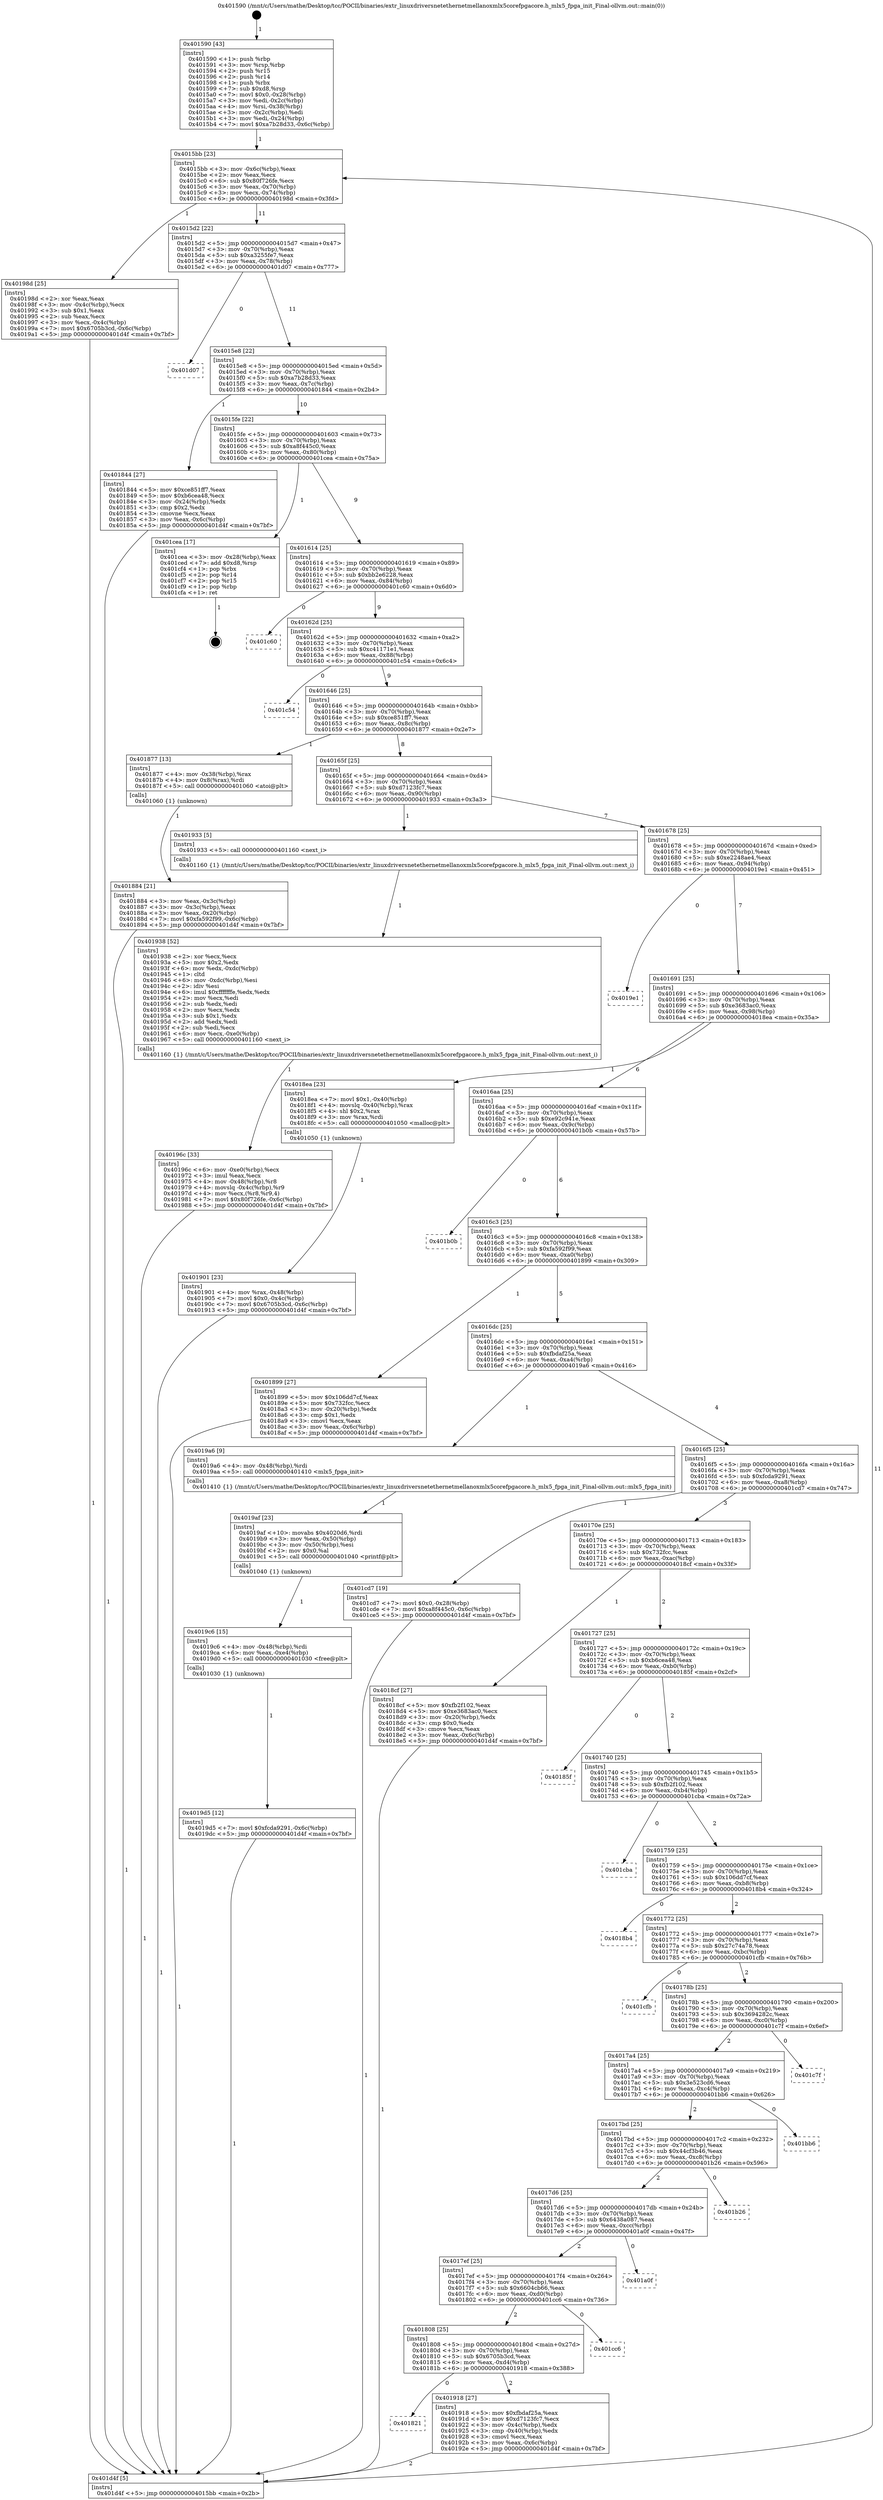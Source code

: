 digraph "0x401590" {
  label = "0x401590 (/mnt/c/Users/mathe/Desktop/tcc/POCII/binaries/extr_linuxdriversnetethernetmellanoxmlx5corefpgacore.h_mlx5_fpga_init_Final-ollvm.out::main(0))"
  labelloc = "t"
  node[shape=record]

  Entry [label="",width=0.3,height=0.3,shape=circle,fillcolor=black,style=filled]
  "0x4015bb" [label="{
     0x4015bb [23]\l
     | [instrs]\l
     &nbsp;&nbsp;0x4015bb \<+3\>: mov -0x6c(%rbp),%eax\l
     &nbsp;&nbsp;0x4015be \<+2\>: mov %eax,%ecx\l
     &nbsp;&nbsp;0x4015c0 \<+6\>: sub $0x80f726fe,%ecx\l
     &nbsp;&nbsp;0x4015c6 \<+3\>: mov %eax,-0x70(%rbp)\l
     &nbsp;&nbsp;0x4015c9 \<+3\>: mov %ecx,-0x74(%rbp)\l
     &nbsp;&nbsp;0x4015cc \<+6\>: je 000000000040198d \<main+0x3fd\>\l
  }"]
  "0x40198d" [label="{
     0x40198d [25]\l
     | [instrs]\l
     &nbsp;&nbsp;0x40198d \<+2\>: xor %eax,%eax\l
     &nbsp;&nbsp;0x40198f \<+3\>: mov -0x4c(%rbp),%ecx\l
     &nbsp;&nbsp;0x401992 \<+3\>: sub $0x1,%eax\l
     &nbsp;&nbsp;0x401995 \<+2\>: sub %eax,%ecx\l
     &nbsp;&nbsp;0x401997 \<+3\>: mov %ecx,-0x4c(%rbp)\l
     &nbsp;&nbsp;0x40199a \<+7\>: movl $0x6705b3cd,-0x6c(%rbp)\l
     &nbsp;&nbsp;0x4019a1 \<+5\>: jmp 0000000000401d4f \<main+0x7bf\>\l
  }"]
  "0x4015d2" [label="{
     0x4015d2 [22]\l
     | [instrs]\l
     &nbsp;&nbsp;0x4015d2 \<+5\>: jmp 00000000004015d7 \<main+0x47\>\l
     &nbsp;&nbsp;0x4015d7 \<+3\>: mov -0x70(%rbp),%eax\l
     &nbsp;&nbsp;0x4015da \<+5\>: sub $0xa3255fe7,%eax\l
     &nbsp;&nbsp;0x4015df \<+3\>: mov %eax,-0x78(%rbp)\l
     &nbsp;&nbsp;0x4015e2 \<+6\>: je 0000000000401d07 \<main+0x777\>\l
  }"]
  Exit [label="",width=0.3,height=0.3,shape=circle,fillcolor=black,style=filled,peripheries=2]
  "0x401d07" [label="{
     0x401d07\l
  }", style=dashed]
  "0x4015e8" [label="{
     0x4015e8 [22]\l
     | [instrs]\l
     &nbsp;&nbsp;0x4015e8 \<+5\>: jmp 00000000004015ed \<main+0x5d\>\l
     &nbsp;&nbsp;0x4015ed \<+3\>: mov -0x70(%rbp),%eax\l
     &nbsp;&nbsp;0x4015f0 \<+5\>: sub $0xa7b28d33,%eax\l
     &nbsp;&nbsp;0x4015f5 \<+3\>: mov %eax,-0x7c(%rbp)\l
     &nbsp;&nbsp;0x4015f8 \<+6\>: je 0000000000401844 \<main+0x2b4\>\l
  }"]
  "0x4019d5" [label="{
     0x4019d5 [12]\l
     | [instrs]\l
     &nbsp;&nbsp;0x4019d5 \<+7\>: movl $0xfcda9291,-0x6c(%rbp)\l
     &nbsp;&nbsp;0x4019dc \<+5\>: jmp 0000000000401d4f \<main+0x7bf\>\l
  }"]
  "0x401844" [label="{
     0x401844 [27]\l
     | [instrs]\l
     &nbsp;&nbsp;0x401844 \<+5\>: mov $0xce851ff7,%eax\l
     &nbsp;&nbsp;0x401849 \<+5\>: mov $0xb6cea48,%ecx\l
     &nbsp;&nbsp;0x40184e \<+3\>: mov -0x24(%rbp),%edx\l
     &nbsp;&nbsp;0x401851 \<+3\>: cmp $0x2,%edx\l
     &nbsp;&nbsp;0x401854 \<+3\>: cmovne %ecx,%eax\l
     &nbsp;&nbsp;0x401857 \<+3\>: mov %eax,-0x6c(%rbp)\l
     &nbsp;&nbsp;0x40185a \<+5\>: jmp 0000000000401d4f \<main+0x7bf\>\l
  }"]
  "0x4015fe" [label="{
     0x4015fe [22]\l
     | [instrs]\l
     &nbsp;&nbsp;0x4015fe \<+5\>: jmp 0000000000401603 \<main+0x73\>\l
     &nbsp;&nbsp;0x401603 \<+3\>: mov -0x70(%rbp),%eax\l
     &nbsp;&nbsp;0x401606 \<+5\>: sub $0xa8f445c0,%eax\l
     &nbsp;&nbsp;0x40160b \<+3\>: mov %eax,-0x80(%rbp)\l
     &nbsp;&nbsp;0x40160e \<+6\>: je 0000000000401cea \<main+0x75a\>\l
  }"]
  "0x401d4f" [label="{
     0x401d4f [5]\l
     | [instrs]\l
     &nbsp;&nbsp;0x401d4f \<+5\>: jmp 00000000004015bb \<main+0x2b\>\l
  }"]
  "0x401590" [label="{
     0x401590 [43]\l
     | [instrs]\l
     &nbsp;&nbsp;0x401590 \<+1\>: push %rbp\l
     &nbsp;&nbsp;0x401591 \<+3\>: mov %rsp,%rbp\l
     &nbsp;&nbsp;0x401594 \<+2\>: push %r15\l
     &nbsp;&nbsp;0x401596 \<+2\>: push %r14\l
     &nbsp;&nbsp;0x401598 \<+1\>: push %rbx\l
     &nbsp;&nbsp;0x401599 \<+7\>: sub $0xd8,%rsp\l
     &nbsp;&nbsp;0x4015a0 \<+7\>: movl $0x0,-0x28(%rbp)\l
     &nbsp;&nbsp;0x4015a7 \<+3\>: mov %edi,-0x2c(%rbp)\l
     &nbsp;&nbsp;0x4015aa \<+4\>: mov %rsi,-0x38(%rbp)\l
     &nbsp;&nbsp;0x4015ae \<+3\>: mov -0x2c(%rbp),%edi\l
     &nbsp;&nbsp;0x4015b1 \<+3\>: mov %edi,-0x24(%rbp)\l
     &nbsp;&nbsp;0x4015b4 \<+7\>: movl $0xa7b28d33,-0x6c(%rbp)\l
  }"]
  "0x4019c6" [label="{
     0x4019c6 [15]\l
     | [instrs]\l
     &nbsp;&nbsp;0x4019c6 \<+4\>: mov -0x48(%rbp),%rdi\l
     &nbsp;&nbsp;0x4019ca \<+6\>: mov %eax,-0xe4(%rbp)\l
     &nbsp;&nbsp;0x4019d0 \<+5\>: call 0000000000401030 \<free@plt\>\l
     | [calls]\l
     &nbsp;&nbsp;0x401030 \{1\} (unknown)\l
  }"]
  "0x401cea" [label="{
     0x401cea [17]\l
     | [instrs]\l
     &nbsp;&nbsp;0x401cea \<+3\>: mov -0x28(%rbp),%eax\l
     &nbsp;&nbsp;0x401ced \<+7\>: add $0xd8,%rsp\l
     &nbsp;&nbsp;0x401cf4 \<+1\>: pop %rbx\l
     &nbsp;&nbsp;0x401cf5 \<+2\>: pop %r14\l
     &nbsp;&nbsp;0x401cf7 \<+2\>: pop %r15\l
     &nbsp;&nbsp;0x401cf9 \<+1\>: pop %rbp\l
     &nbsp;&nbsp;0x401cfa \<+1\>: ret\l
  }"]
  "0x401614" [label="{
     0x401614 [25]\l
     | [instrs]\l
     &nbsp;&nbsp;0x401614 \<+5\>: jmp 0000000000401619 \<main+0x89\>\l
     &nbsp;&nbsp;0x401619 \<+3\>: mov -0x70(%rbp),%eax\l
     &nbsp;&nbsp;0x40161c \<+5\>: sub $0xbb2e6228,%eax\l
     &nbsp;&nbsp;0x401621 \<+6\>: mov %eax,-0x84(%rbp)\l
     &nbsp;&nbsp;0x401627 \<+6\>: je 0000000000401c60 \<main+0x6d0\>\l
  }"]
  "0x4019af" [label="{
     0x4019af [23]\l
     | [instrs]\l
     &nbsp;&nbsp;0x4019af \<+10\>: movabs $0x4020d6,%rdi\l
     &nbsp;&nbsp;0x4019b9 \<+3\>: mov %eax,-0x50(%rbp)\l
     &nbsp;&nbsp;0x4019bc \<+3\>: mov -0x50(%rbp),%esi\l
     &nbsp;&nbsp;0x4019bf \<+2\>: mov $0x0,%al\l
     &nbsp;&nbsp;0x4019c1 \<+5\>: call 0000000000401040 \<printf@plt\>\l
     | [calls]\l
     &nbsp;&nbsp;0x401040 \{1\} (unknown)\l
  }"]
  "0x401c60" [label="{
     0x401c60\l
  }", style=dashed]
  "0x40162d" [label="{
     0x40162d [25]\l
     | [instrs]\l
     &nbsp;&nbsp;0x40162d \<+5\>: jmp 0000000000401632 \<main+0xa2\>\l
     &nbsp;&nbsp;0x401632 \<+3\>: mov -0x70(%rbp),%eax\l
     &nbsp;&nbsp;0x401635 \<+5\>: sub $0xc41171e1,%eax\l
     &nbsp;&nbsp;0x40163a \<+6\>: mov %eax,-0x88(%rbp)\l
     &nbsp;&nbsp;0x401640 \<+6\>: je 0000000000401c54 \<main+0x6c4\>\l
  }"]
  "0x40196c" [label="{
     0x40196c [33]\l
     | [instrs]\l
     &nbsp;&nbsp;0x40196c \<+6\>: mov -0xe0(%rbp),%ecx\l
     &nbsp;&nbsp;0x401972 \<+3\>: imul %eax,%ecx\l
     &nbsp;&nbsp;0x401975 \<+4\>: mov -0x48(%rbp),%r8\l
     &nbsp;&nbsp;0x401979 \<+4\>: movslq -0x4c(%rbp),%r9\l
     &nbsp;&nbsp;0x40197d \<+4\>: mov %ecx,(%r8,%r9,4)\l
     &nbsp;&nbsp;0x401981 \<+7\>: movl $0x80f726fe,-0x6c(%rbp)\l
     &nbsp;&nbsp;0x401988 \<+5\>: jmp 0000000000401d4f \<main+0x7bf\>\l
  }"]
  "0x401c54" [label="{
     0x401c54\l
  }", style=dashed]
  "0x401646" [label="{
     0x401646 [25]\l
     | [instrs]\l
     &nbsp;&nbsp;0x401646 \<+5\>: jmp 000000000040164b \<main+0xbb\>\l
     &nbsp;&nbsp;0x40164b \<+3\>: mov -0x70(%rbp),%eax\l
     &nbsp;&nbsp;0x40164e \<+5\>: sub $0xce851ff7,%eax\l
     &nbsp;&nbsp;0x401653 \<+6\>: mov %eax,-0x8c(%rbp)\l
     &nbsp;&nbsp;0x401659 \<+6\>: je 0000000000401877 \<main+0x2e7\>\l
  }"]
  "0x401938" [label="{
     0x401938 [52]\l
     | [instrs]\l
     &nbsp;&nbsp;0x401938 \<+2\>: xor %ecx,%ecx\l
     &nbsp;&nbsp;0x40193a \<+5\>: mov $0x2,%edx\l
     &nbsp;&nbsp;0x40193f \<+6\>: mov %edx,-0xdc(%rbp)\l
     &nbsp;&nbsp;0x401945 \<+1\>: cltd\l
     &nbsp;&nbsp;0x401946 \<+6\>: mov -0xdc(%rbp),%esi\l
     &nbsp;&nbsp;0x40194c \<+2\>: idiv %esi\l
     &nbsp;&nbsp;0x40194e \<+6\>: imul $0xfffffffe,%edx,%edx\l
     &nbsp;&nbsp;0x401954 \<+2\>: mov %ecx,%edi\l
     &nbsp;&nbsp;0x401956 \<+2\>: sub %edx,%edi\l
     &nbsp;&nbsp;0x401958 \<+2\>: mov %ecx,%edx\l
     &nbsp;&nbsp;0x40195a \<+3\>: sub $0x1,%edx\l
     &nbsp;&nbsp;0x40195d \<+2\>: add %edx,%edi\l
     &nbsp;&nbsp;0x40195f \<+2\>: sub %edi,%ecx\l
     &nbsp;&nbsp;0x401961 \<+6\>: mov %ecx,-0xe0(%rbp)\l
     &nbsp;&nbsp;0x401967 \<+5\>: call 0000000000401160 \<next_i\>\l
     | [calls]\l
     &nbsp;&nbsp;0x401160 \{1\} (/mnt/c/Users/mathe/Desktop/tcc/POCII/binaries/extr_linuxdriversnetethernetmellanoxmlx5corefpgacore.h_mlx5_fpga_init_Final-ollvm.out::next_i)\l
  }"]
  "0x401877" [label="{
     0x401877 [13]\l
     | [instrs]\l
     &nbsp;&nbsp;0x401877 \<+4\>: mov -0x38(%rbp),%rax\l
     &nbsp;&nbsp;0x40187b \<+4\>: mov 0x8(%rax),%rdi\l
     &nbsp;&nbsp;0x40187f \<+5\>: call 0000000000401060 \<atoi@plt\>\l
     | [calls]\l
     &nbsp;&nbsp;0x401060 \{1\} (unknown)\l
  }"]
  "0x40165f" [label="{
     0x40165f [25]\l
     | [instrs]\l
     &nbsp;&nbsp;0x40165f \<+5\>: jmp 0000000000401664 \<main+0xd4\>\l
     &nbsp;&nbsp;0x401664 \<+3\>: mov -0x70(%rbp),%eax\l
     &nbsp;&nbsp;0x401667 \<+5\>: sub $0xd7123fc7,%eax\l
     &nbsp;&nbsp;0x40166c \<+6\>: mov %eax,-0x90(%rbp)\l
     &nbsp;&nbsp;0x401672 \<+6\>: je 0000000000401933 \<main+0x3a3\>\l
  }"]
  "0x401884" [label="{
     0x401884 [21]\l
     | [instrs]\l
     &nbsp;&nbsp;0x401884 \<+3\>: mov %eax,-0x3c(%rbp)\l
     &nbsp;&nbsp;0x401887 \<+3\>: mov -0x3c(%rbp),%eax\l
     &nbsp;&nbsp;0x40188a \<+3\>: mov %eax,-0x20(%rbp)\l
     &nbsp;&nbsp;0x40188d \<+7\>: movl $0xfa592f99,-0x6c(%rbp)\l
     &nbsp;&nbsp;0x401894 \<+5\>: jmp 0000000000401d4f \<main+0x7bf\>\l
  }"]
  "0x401821" [label="{
     0x401821\l
  }", style=dashed]
  "0x401933" [label="{
     0x401933 [5]\l
     | [instrs]\l
     &nbsp;&nbsp;0x401933 \<+5\>: call 0000000000401160 \<next_i\>\l
     | [calls]\l
     &nbsp;&nbsp;0x401160 \{1\} (/mnt/c/Users/mathe/Desktop/tcc/POCII/binaries/extr_linuxdriversnetethernetmellanoxmlx5corefpgacore.h_mlx5_fpga_init_Final-ollvm.out::next_i)\l
  }"]
  "0x401678" [label="{
     0x401678 [25]\l
     | [instrs]\l
     &nbsp;&nbsp;0x401678 \<+5\>: jmp 000000000040167d \<main+0xed\>\l
     &nbsp;&nbsp;0x40167d \<+3\>: mov -0x70(%rbp),%eax\l
     &nbsp;&nbsp;0x401680 \<+5\>: sub $0xe2248ae4,%eax\l
     &nbsp;&nbsp;0x401685 \<+6\>: mov %eax,-0x94(%rbp)\l
     &nbsp;&nbsp;0x40168b \<+6\>: je 00000000004019e1 \<main+0x451\>\l
  }"]
  "0x401918" [label="{
     0x401918 [27]\l
     | [instrs]\l
     &nbsp;&nbsp;0x401918 \<+5\>: mov $0xfbdaf25a,%eax\l
     &nbsp;&nbsp;0x40191d \<+5\>: mov $0xd7123fc7,%ecx\l
     &nbsp;&nbsp;0x401922 \<+3\>: mov -0x4c(%rbp),%edx\l
     &nbsp;&nbsp;0x401925 \<+3\>: cmp -0x40(%rbp),%edx\l
     &nbsp;&nbsp;0x401928 \<+3\>: cmovl %ecx,%eax\l
     &nbsp;&nbsp;0x40192b \<+3\>: mov %eax,-0x6c(%rbp)\l
     &nbsp;&nbsp;0x40192e \<+5\>: jmp 0000000000401d4f \<main+0x7bf\>\l
  }"]
  "0x4019e1" [label="{
     0x4019e1\l
  }", style=dashed]
  "0x401691" [label="{
     0x401691 [25]\l
     | [instrs]\l
     &nbsp;&nbsp;0x401691 \<+5\>: jmp 0000000000401696 \<main+0x106\>\l
     &nbsp;&nbsp;0x401696 \<+3\>: mov -0x70(%rbp),%eax\l
     &nbsp;&nbsp;0x401699 \<+5\>: sub $0xe3683ac0,%eax\l
     &nbsp;&nbsp;0x40169e \<+6\>: mov %eax,-0x98(%rbp)\l
     &nbsp;&nbsp;0x4016a4 \<+6\>: je 00000000004018ea \<main+0x35a\>\l
  }"]
  "0x401808" [label="{
     0x401808 [25]\l
     | [instrs]\l
     &nbsp;&nbsp;0x401808 \<+5\>: jmp 000000000040180d \<main+0x27d\>\l
     &nbsp;&nbsp;0x40180d \<+3\>: mov -0x70(%rbp),%eax\l
     &nbsp;&nbsp;0x401810 \<+5\>: sub $0x6705b3cd,%eax\l
     &nbsp;&nbsp;0x401815 \<+6\>: mov %eax,-0xd4(%rbp)\l
     &nbsp;&nbsp;0x40181b \<+6\>: je 0000000000401918 \<main+0x388\>\l
  }"]
  "0x4018ea" [label="{
     0x4018ea [23]\l
     | [instrs]\l
     &nbsp;&nbsp;0x4018ea \<+7\>: movl $0x1,-0x40(%rbp)\l
     &nbsp;&nbsp;0x4018f1 \<+4\>: movslq -0x40(%rbp),%rax\l
     &nbsp;&nbsp;0x4018f5 \<+4\>: shl $0x2,%rax\l
     &nbsp;&nbsp;0x4018f9 \<+3\>: mov %rax,%rdi\l
     &nbsp;&nbsp;0x4018fc \<+5\>: call 0000000000401050 \<malloc@plt\>\l
     | [calls]\l
     &nbsp;&nbsp;0x401050 \{1\} (unknown)\l
  }"]
  "0x4016aa" [label="{
     0x4016aa [25]\l
     | [instrs]\l
     &nbsp;&nbsp;0x4016aa \<+5\>: jmp 00000000004016af \<main+0x11f\>\l
     &nbsp;&nbsp;0x4016af \<+3\>: mov -0x70(%rbp),%eax\l
     &nbsp;&nbsp;0x4016b2 \<+5\>: sub $0xe92c941e,%eax\l
     &nbsp;&nbsp;0x4016b7 \<+6\>: mov %eax,-0x9c(%rbp)\l
     &nbsp;&nbsp;0x4016bd \<+6\>: je 0000000000401b0b \<main+0x57b\>\l
  }"]
  "0x401cc6" [label="{
     0x401cc6\l
  }", style=dashed]
  "0x401b0b" [label="{
     0x401b0b\l
  }", style=dashed]
  "0x4016c3" [label="{
     0x4016c3 [25]\l
     | [instrs]\l
     &nbsp;&nbsp;0x4016c3 \<+5\>: jmp 00000000004016c8 \<main+0x138\>\l
     &nbsp;&nbsp;0x4016c8 \<+3\>: mov -0x70(%rbp),%eax\l
     &nbsp;&nbsp;0x4016cb \<+5\>: sub $0xfa592f99,%eax\l
     &nbsp;&nbsp;0x4016d0 \<+6\>: mov %eax,-0xa0(%rbp)\l
     &nbsp;&nbsp;0x4016d6 \<+6\>: je 0000000000401899 \<main+0x309\>\l
  }"]
  "0x4017ef" [label="{
     0x4017ef [25]\l
     | [instrs]\l
     &nbsp;&nbsp;0x4017ef \<+5\>: jmp 00000000004017f4 \<main+0x264\>\l
     &nbsp;&nbsp;0x4017f4 \<+3\>: mov -0x70(%rbp),%eax\l
     &nbsp;&nbsp;0x4017f7 \<+5\>: sub $0x6604cb66,%eax\l
     &nbsp;&nbsp;0x4017fc \<+6\>: mov %eax,-0xd0(%rbp)\l
     &nbsp;&nbsp;0x401802 \<+6\>: je 0000000000401cc6 \<main+0x736\>\l
  }"]
  "0x401899" [label="{
     0x401899 [27]\l
     | [instrs]\l
     &nbsp;&nbsp;0x401899 \<+5\>: mov $0x106dd7cf,%eax\l
     &nbsp;&nbsp;0x40189e \<+5\>: mov $0x732fcc,%ecx\l
     &nbsp;&nbsp;0x4018a3 \<+3\>: mov -0x20(%rbp),%edx\l
     &nbsp;&nbsp;0x4018a6 \<+3\>: cmp $0x1,%edx\l
     &nbsp;&nbsp;0x4018a9 \<+3\>: cmovl %ecx,%eax\l
     &nbsp;&nbsp;0x4018ac \<+3\>: mov %eax,-0x6c(%rbp)\l
     &nbsp;&nbsp;0x4018af \<+5\>: jmp 0000000000401d4f \<main+0x7bf\>\l
  }"]
  "0x4016dc" [label="{
     0x4016dc [25]\l
     | [instrs]\l
     &nbsp;&nbsp;0x4016dc \<+5\>: jmp 00000000004016e1 \<main+0x151\>\l
     &nbsp;&nbsp;0x4016e1 \<+3\>: mov -0x70(%rbp),%eax\l
     &nbsp;&nbsp;0x4016e4 \<+5\>: sub $0xfbdaf25a,%eax\l
     &nbsp;&nbsp;0x4016e9 \<+6\>: mov %eax,-0xa4(%rbp)\l
     &nbsp;&nbsp;0x4016ef \<+6\>: je 00000000004019a6 \<main+0x416\>\l
  }"]
  "0x401a0f" [label="{
     0x401a0f\l
  }", style=dashed]
  "0x4019a6" [label="{
     0x4019a6 [9]\l
     | [instrs]\l
     &nbsp;&nbsp;0x4019a6 \<+4\>: mov -0x48(%rbp),%rdi\l
     &nbsp;&nbsp;0x4019aa \<+5\>: call 0000000000401410 \<mlx5_fpga_init\>\l
     | [calls]\l
     &nbsp;&nbsp;0x401410 \{1\} (/mnt/c/Users/mathe/Desktop/tcc/POCII/binaries/extr_linuxdriversnetethernetmellanoxmlx5corefpgacore.h_mlx5_fpga_init_Final-ollvm.out::mlx5_fpga_init)\l
  }"]
  "0x4016f5" [label="{
     0x4016f5 [25]\l
     | [instrs]\l
     &nbsp;&nbsp;0x4016f5 \<+5\>: jmp 00000000004016fa \<main+0x16a\>\l
     &nbsp;&nbsp;0x4016fa \<+3\>: mov -0x70(%rbp),%eax\l
     &nbsp;&nbsp;0x4016fd \<+5\>: sub $0xfcda9291,%eax\l
     &nbsp;&nbsp;0x401702 \<+6\>: mov %eax,-0xa8(%rbp)\l
     &nbsp;&nbsp;0x401708 \<+6\>: je 0000000000401cd7 \<main+0x747\>\l
  }"]
  "0x4017d6" [label="{
     0x4017d6 [25]\l
     | [instrs]\l
     &nbsp;&nbsp;0x4017d6 \<+5\>: jmp 00000000004017db \<main+0x24b\>\l
     &nbsp;&nbsp;0x4017db \<+3\>: mov -0x70(%rbp),%eax\l
     &nbsp;&nbsp;0x4017de \<+5\>: sub $0x6438a087,%eax\l
     &nbsp;&nbsp;0x4017e3 \<+6\>: mov %eax,-0xcc(%rbp)\l
     &nbsp;&nbsp;0x4017e9 \<+6\>: je 0000000000401a0f \<main+0x47f\>\l
  }"]
  "0x401cd7" [label="{
     0x401cd7 [19]\l
     | [instrs]\l
     &nbsp;&nbsp;0x401cd7 \<+7\>: movl $0x0,-0x28(%rbp)\l
     &nbsp;&nbsp;0x401cde \<+7\>: movl $0xa8f445c0,-0x6c(%rbp)\l
     &nbsp;&nbsp;0x401ce5 \<+5\>: jmp 0000000000401d4f \<main+0x7bf\>\l
  }"]
  "0x40170e" [label="{
     0x40170e [25]\l
     | [instrs]\l
     &nbsp;&nbsp;0x40170e \<+5\>: jmp 0000000000401713 \<main+0x183\>\l
     &nbsp;&nbsp;0x401713 \<+3\>: mov -0x70(%rbp),%eax\l
     &nbsp;&nbsp;0x401716 \<+5\>: sub $0x732fcc,%eax\l
     &nbsp;&nbsp;0x40171b \<+6\>: mov %eax,-0xac(%rbp)\l
     &nbsp;&nbsp;0x401721 \<+6\>: je 00000000004018cf \<main+0x33f\>\l
  }"]
  "0x401b26" [label="{
     0x401b26\l
  }", style=dashed]
  "0x4018cf" [label="{
     0x4018cf [27]\l
     | [instrs]\l
     &nbsp;&nbsp;0x4018cf \<+5\>: mov $0xfb2f102,%eax\l
     &nbsp;&nbsp;0x4018d4 \<+5\>: mov $0xe3683ac0,%ecx\l
     &nbsp;&nbsp;0x4018d9 \<+3\>: mov -0x20(%rbp),%edx\l
     &nbsp;&nbsp;0x4018dc \<+3\>: cmp $0x0,%edx\l
     &nbsp;&nbsp;0x4018df \<+3\>: cmove %ecx,%eax\l
     &nbsp;&nbsp;0x4018e2 \<+3\>: mov %eax,-0x6c(%rbp)\l
     &nbsp;&nbsp;0x4018e5 \<+5\>: jmp 0000000000401d4f \<main+0x7bf\>\l
  }"]
  "0x401727" [label="{
     0x401727 [25]\l
     | [instrs]\l
     &nbsp;&nbsp;0x401727 \<+5\>: jmp 000000000040172c \<main+0x19c\>\l
     &nbsp;&nbsp;0x40172c \<+3\>: mov -0x70(%rbp),%eax\l
     &nbsp;&nbsp;0x40172f \<+5\>: sub $0xb6cea48,%eax\l
     &nbsp;&nbsp;0x401734 \<+6\>: mov %eax,-0xb0(%rbp)\l
     &nbsp;&nbsp;0x40173a \<+6\>: je 000000000040185f \<main+0x2cf\>\l
  }"]
  "0x401901" [label="{
     0x401901 [23]\l
     | [instrs]\l
     &nbsp;&nbsp;0x401901 \<+4\>: mov %rax,-0x48(%rbp)\l
     &nbsp;&nbsp;0x401905 \<+7\>: movl $0x0,-0x4c(%rbp)\l
     &nbsp;&nbsp;0x40190c \<+7\>: movl $0x6705b3cd,-0x6c(%rbp)\l
     &nbsp;&nbsp;0x401913 \<+5\>: jmp 0000000000401d4f \<main+0x7bf\>\l
  }"]
  "0x4017bd" [label="{
     0x4017bd [25]\l
     | [instrs]\l
     &nbsp;&nbsp;0x4017bd \<+5\>: jmp 00000000004017c2 \<main+0x232\>\l
     &nbsp;&nbsp;0x4017c2 \<+3\>: mov -0x70(%rbp),%eax\l
     &nbsp;&nbsp;0x4017c5 \<+5\>: sub $0x44cf3b46,%eax\l
     &nbsp;&nbsp;0x4017ca \<+6\>: mov %eax,-0xc8(%rbp)\l
     &nbsp;&nbsp;0x4017d0 \<+6\>: je 0000000000401b26 \<main+0x596\>\l
  }"]
  "0x40185f" [label="{
     0x40185f\l
  }", style=dashed]
  "0x401740" [label="{
     0x401740 [25]\l
     | [instrs]\l
     &nbsp;&nbsp;0x401740 \<+5\>: jmp 0000000000401745 \<main+0x1b5\>\l
     &nbsp;&nbsp;0x401745 \<+3\>: mov -0x70(%rbp),%eax\l
     &nbsp;&nbsp;0x401748 \<+5\>: sub $0xfb2f102,%eax\l
     &nbsp;&nbsp;0x40174d \<+6\>: mov %eax,-0xb4(%rbp)\l
     &nbsp;&nbsp;0x401753 \<+6\>: je 0000000000401cba \<main+0x72a\>\l
  }"]
  "0x401bb6" [label="{
     0x401bb6\l
  }", style=dashed]
  "0x401cba" [label="{
     0x401cba\l
  }", style=dashed]
  "0x401759" [label="{
     0x401759 [25]\l
     | [instrs]\l
     &nbsp;&nbsp;0x401759 \<+5\>: jmp 000000000040175e \<main+0x1ce\>\l
     &nbsp;&nbsp;0x40175e \<+3\>: mov -0x70(%rbp),%eax\l
     &nbsp;&nbsp;0x401761 \<+5\>: sub $0x106dd7cf,%eax\l
     &nbsp;&nbsp;0x401766 \<+6\>: mov %eax,-0xb8(%rbp)\l
     &nbsp;&nbsp;0x40176c \<+6\>: je 00000000004018b4 \<main+0x324\>\l
  }"]
  "0x4017a4" [label="{
     0x4017a4 [25]\l
     | [instrs]\l
     &nbsp;&nbsp;0x4017a4 \<+5\>: jmp 00000000004017a9 \<main+0x219\>\l
     &nbsp;&nbsp;0x4017a9 \<+3\>: mov -0x70(%rbp),%eax\l
     &nbsp;&nbsp;0x4017ac \<+5\>: sub $0x3e523cd6,%eax\l
     &nbsp;&nbsp;0x4017b1 \<+6\>: mov %eax,-0xc4(%rbp)\l
     &nbsp;&nbsp;0x4017b7 \<+6\>: je 0000000000401bb6 \<main+0x626\>\l
  }"]
  "0x4018b4" [label="{
     0x4018b4\l
  }", style=dashed]
  "0x401772" [label="{
     0x401772 [25]\l
     | [instrs]\l
     &nbsp;&nbsp;0x401772 \<+5\>: jmp 0000000000401777 \<main+0x1e7\>\l
     &nbsp;&nbsp;0x401777 \<+3\>: mov -0x70(%rbp),%eax\l
     &nbsp;&nbsp;0x40177a \<+5\>: sub $0x27c74a78,%eax\l
     &nbsp;&nbsp;0x40177f \<+6\>: mov %eax,-0xbc(%rbp)\l
     &nbsp;&nbsp;0x401785 \<+6\>: je 0000000000401cfb \<main+0x76b\>\l
  }"]
  "0x401c7f" [label="{
     0x401c7f\l
  }", style=dashed]
  "0x401cfb" [label="{
     0x401cfb\l
  }", style=dashed]
  "0x40178b" [label="{
     0x40178b [25]\l
     | [instrs]\l
     &nbsp;&nbsp;0x40178b \<+5\>: jmp 0000000000401790 \<main+0x200\>\l
     &nbsp;&nbsp;0x401790 \<+3\>: mov -0x70(%rbp),%eax\l
     &nbsp;&nbsp;0x401793 \<+5\>: sub $0x3694282c,%eax\l
     &nbsp;&nbsp;0x401798 \<+6\>: mov %eax,-0xc0(%rbp)\l
     &nbsp;&nbsp;0x40179e \<+6\>: je 0000000000401c7f \<main+0x6ef\>\l
  }"]
  Entry -> "0x401590" [label=" 1"]
  "0x4015bb" -> "0x40198d" [label=" 1"]
  "0x4015bb" -> "0x4015d2" [label=" 11"]
  "0x401cea" -> Exit [label=" 1"]
  "0x4015d2" -> "0x401d07" [label=" 0"]
  "0x4015d2" -> "0x4015e8" [label=" 11"]
  "0x401cd7" -> "0x401d4f" [label=" 1"]
  "0x4015e8" -> "0x401844" [label=" 1"]
  "0x4015e8" -> "0x4015fe" [label=" 10"]
  "0x401844" -> "0x401d4f" [label=" 1"]
  "0x401590" -> "0x4015bb" [label=" 1"]
  "0x401d4f" -> "0x4015bb" [label=" 11"]
  "0x4019d5" -> "0x401d4f" [label=" 1"]
  "0x4015fe" -> "0x401cea" [label=" 1"]
  "0x4015fe" -> "0x401614" [label=" 9"]
  "0x4019c6" -> "0x4019d5" [label=" 1"]
  "0x401614" -> "0x401c60" [label=" 0"]
  "0x401614" -> "0x40162d" [label=" 9"]
  "0x4019af" -> "0x4019c6" [label=" 1"]
  "0x40162d" -> "0x401c54" [label=" 0"]
  "0x40162d" -> "0x401646" [label=" 9"]
  "0x4019a6" -> "0x4019af" [label=" 1"]
  "0x401646" -> "0x401877" [label=" 1"]
  "0x401646" -> "0x40165f" [label=" 8"]
  "0x401877" -> "0x401884" [label=" 1"]
  "0x401884" -> "0x401d4f" [label=" 1"]
  "0x40198d" -> "0x401d4f" [label=" 1"]
  "0x40165f" -> "0x401933" [label=" 1"]
  "0x40165f" -> "0x401678" [label=" 7"]
  "0x40196c" -> "0x401d4f" [label=" 1"]
  "0x401678" -> "0x4019e1" [label=" 0"]
  "0x401678" -> "0x401691" [label=" 7"]
  "0x401938" -> "0x40196c" [label=" 1"]
  "0x401691" -> "0x4018ea" [label=" 1"]
  "0x401691" -> "0x4016aa" [label=" 6"]
  "0x401918" -> "0x401d4f" [label=" 2"]
  "0x4016aa" -> "0x401b0b" [label=" 0"]
  "0x4016aa" -> "0x4016c3" [label=" 6"]
  "0x401808" -> "0x401821" [label=" 0"]
  "0x4016c3" -> "0x401899" [label=" 1"]
  "0x4016c3" -> "0x4016dc" [label=" 5"]
  "0x401899" -> "0x401d4f" [label=" 1"]
  "0x401933" -> "0x401938" [label=" 1"]
  "0x4016dc" -> "0x4019a6" [label=" 1"]
  "0x4016dc" -> "0x4016f5" [label=" 4"]
  "0x4017ef" -> "0x401808" [label=" 2"]
  "0x4016f5" -> "0x401cd7" [label=" 1"]
  "0x4016f5" -> "0x40170e" [label=" 3"]
  "0x401808" -> "0x401918" [label=" 2"]
  "0x40170e" -> "0x4018cf" [label=" 1"]
  "0x40170e" -> "0x401727" [label=" 2"]
  "0x4018cf" -> "0x401d4f" [label=" 1"]
  "0x4018ea" -> "0x401901" [label=" 1"]
  "0x401901" -> "0x401d4f" [label=" 1"]
  "0x4017d6" -> "0x4017ef" [label=" 2"]
  "0x401727" -> "0x40185f" [label=" 0"]
  "0x401727" -> "0x401740" [label=" 2"]
  "0x4017ef" -> "0x401cc6" [label=" 0"]
  "0x401740" -> "0x401cba" [label=" 0"]
  "0x401740" -> "0x401759" [label=" 2"]
  "0x4017bd" -> "0x4017d6" [label=" 2"]
  "0x401759" -> "0x4018b4" [label=" 0"]
  "0x401759" -> "0x401772" [label=" 2"]
  "0x4017d6" -> "0x401a0f" [label=" 0"]
  "0x401772" -> "0x401cfb" [label=" 0"]
  "0x401772" -> "0x40178b" [label=" 2"]
  "0x4017a4" -> "0x4017bd" [label=" 2"]
  "0x40178b" -> "0x401c7f" [label=" 0"]
  "0x40178b" -> "0x4017a4" [label=" 2"]
  "0x4017bd" -> "0x401b26" [label=" 0"]
  "0x4017a4" -> "0x401bb6" [label=" 0"]
}
